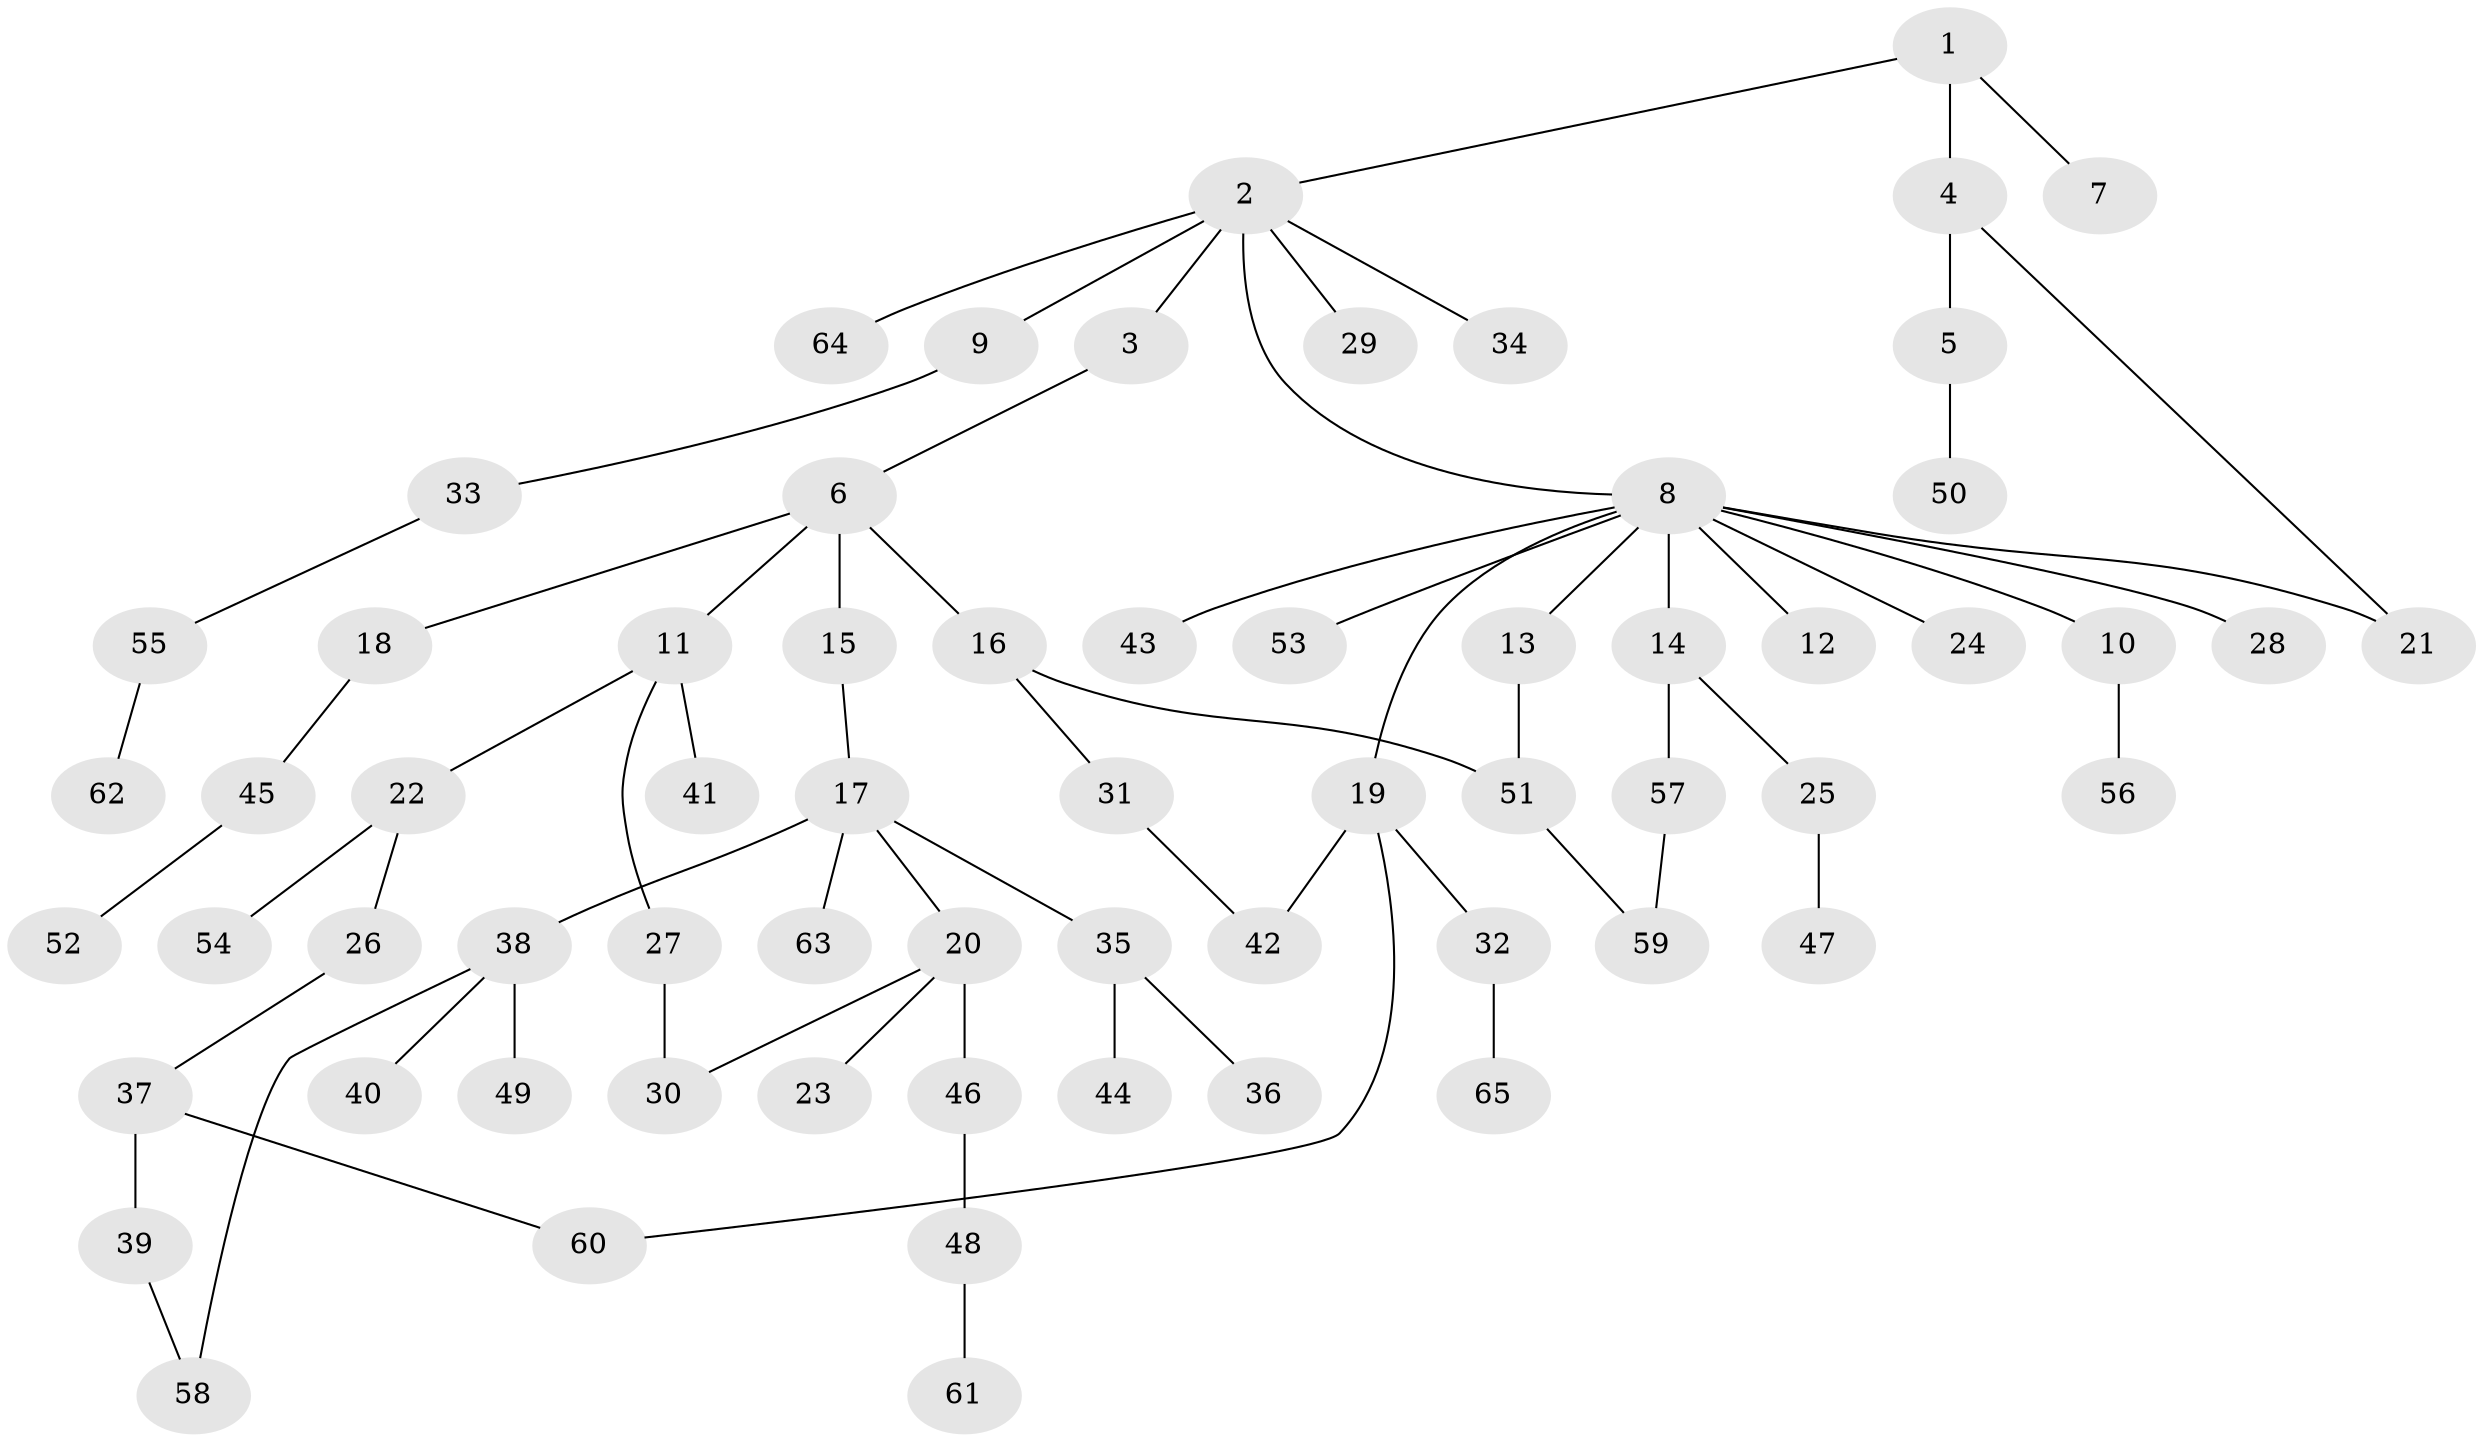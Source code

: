 // Generated by graph-tools (version 1.1) at 2025/49/03/09/25 03:49:26]
// undirected, 65 vertices, 71 edges
graph export_dot {
graph [start="1"]
  node [color=gray90,style=filled];
  1;
  2;
  3;
  4;
  5;
  6;
  7;
  8;
  9;
  10;
  11;
  12;
  13;
  14;
  15;
  16;
  17;
  18;
  19;
  20;
  21;
  22;
  23;
  24;
  25;
  26;
  27;
  28;
  29;
  30;
  31;
  32;
  33;
  34;
  35;
  36;
  37;
  38;
  39;
  40;
  41;
  42;
  43;
  44;
  45;
  46;
  47;
  48;
  49;
  50;
  51;
  52;
  53;
  54;
  55;
  56;
  57;
  58;
  59;
  60;
  61;
  62;
  63;
  64;
  65;
  1 -- 2;
  1 -- 4;
  1 -- 7;
  2 -- 3;
  2 -- 8;
  2 -- 9;
  2 -- 29;
  2 -- 34;
  2 -- 64;
  3 -- 6;
  4 -- 5;
  4 -- 21;
  5 -- 50;
  6 -- 11;
  6 -- 15;
  6 -- 16;
  6 -- 18;
  8 -- 10;
  8 -- 12;
  8 -- 13;
  8 -- 14;
  8 -- 19;
  8 -- 24;
  8 -- 28;
  8 -- 43;
  8 -- 53;
  8 -- 21;
  9 -- 33;
  10 -- 56;
  11 -- 22;
  11 -- 27;
  11 -- 41;
  13 -- 51;
  14 -- 25;
  14 -- 57;
  15 -- 17;
  16 -- 31;
  16 -- 51;
  17 -- 20;
  17 -- 35;
  17 -- 38;
  17 -- 63;
  18 -- 45;
  19 -- 32;
  19 -- 60;
  19 -- 42;
  20 -- 23;
  20 -- 46;
  20 -- 30;
  22 -- 26;
  22 -- 54;
  25 -- 47;
  26 -- 37;
  27 -- 30;
  31 -- 42;
  32 -- 65;
  33 -- 55;
  35 -- 36;
  35 -- 44;
  37 -- 39;
  37 -- 60;
  38 -- 40;
  38 -- 49;
  38 -- 58;
  39 -- 58;
  45 -- 52;
  46 -- 48;
  48 -- 61;
  51 -- 59;
  55 -- 62;
  57 -- 59;
}
